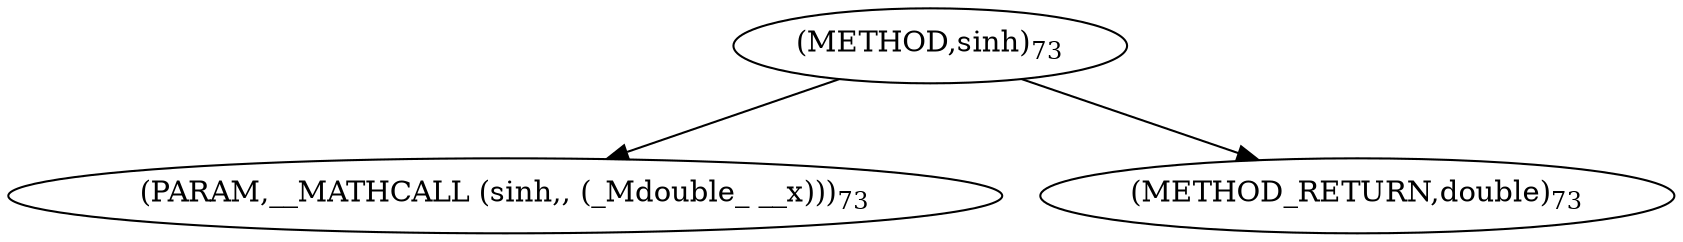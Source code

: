 digraph "sinh" {  
"6258" [label = <(METHOD,sinh)<SUB>73</SUB>> ]
"6259" [label = <(PARAM,__MATHCALL (sinh,, (_Mdouble_ __x)))<SUB>73</SUB>> ]
"6260" [label = <(METHOD_RETURN,double)<SUB>73</SUB>> ]
  "6258" -> "6259" 
  "6258" -> "6260" 
}

